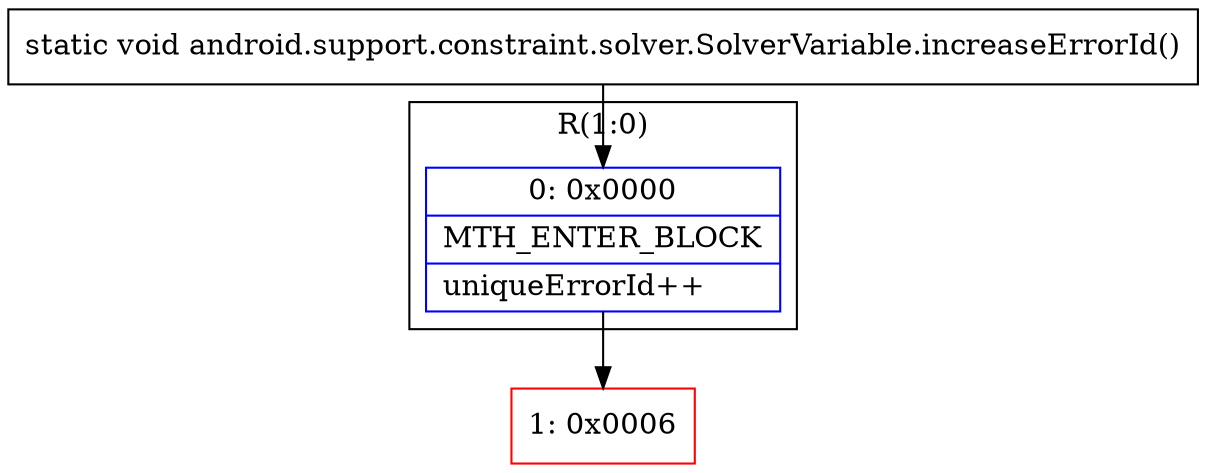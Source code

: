 digraph "CFG forandroid.support.constraint.solver.SolverVariable.increaseErrorId()V" {
subgraph cluster_Region_1449289699 {
label = "R(1:0)";
node [shape=record,color=blue];
Node_0 [shape=record,label="{0\:\ 0x0000|MTH_ENTER_BLOCK\l|uniqueErrorId++\l}"];
}
Node_1 [shape=record,color=red,label="{1\:\ 0x0006}"];
MethodNode[shape=record,label="{static void android.support.constraint.solver.SolverVariable.increaseErrorId() }"];
MethodNode -> Node_0;
Node_0 -> Node_1;
}

